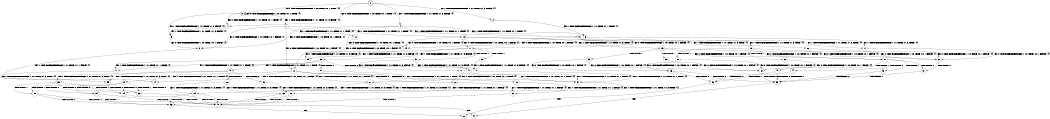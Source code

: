 digraph BCG {
size = "7, 10.5";
center = TRUE;
node [shape = circle];
0 [peripheries = 2];
0 -> 1 [label = "EX !0 !ATOMIC_EXCH_BRANCH (1, +0, TRUE, +0, 1, TRUE) !{}"];
0 -> 2 [label = "EX !1 !ATOMIC_EXCH_BRANCH (1, +1, TRUE, +1, 3, FALSE) !{}"];
0 -> 3 [label = "EX !0 !ATOMIC_EXCH_BRANCH (1, +0, TRUE, +0, 1, TRUE) !{}"];
0 -> 4 [label = "EX !1 !ATOMIC_EXCH_BRANCH (1, +1, TRUE, +1, 3, FALSE) !{}"];
1 -> 5 [label = "EX !1 !ATOMIC_EXCH_BRANCH (1, +1, TRUE, +1, 3, FALSE) !{}"];
2 -> 6 [label = "EX !1 !ATOMIC_EXCH_BRANCH (1, +1, TRUE, +1, 1, TRUE) !{}"];
3 -> 1 [label = "EX !0 !ATOMIC_EXCH_BRANCH (1, +0, TRUE, +0, 1, TRUE) !{}"];
3 -> 5 [label = "EX !1 !ATOMIC_EXCH_BRANCH (1, +1, TRUE, +1, 3, FALSE) !{}"];
3 -> 3 [label = "EX !0 !ATOMIC_EXCH_BRANCH (1, +0, TRUE, +0, 1, TRUE) !{}"];
3 -> 7 [label = "EX !1 !ATOMIC_EXCH_BRANCH (1, +1, TRUE, +1, 3, FALSE) !{}"];
4 -> 6 [label = "EX !1 !ATOMIC_EXCH_BRANCH (1, +1, TRUE, +1, 1, TRUE) !{}"];
4 -> 8 [label = "EX !0 !ATOMIC_EXCH_BRANCH (1, +0, TRUE, +0, 1, FALSE) !{}"];
4 -> 9 [label = "EX !1 !ATOMIC_EXCH_BRANCH (1, +1, TRUE, +1, 1, TRUE) !{}"];
4 -> 10 [label = "EX !0 !ATOMIC_EXCH_BRANCH (1, +0, TRUE, +0, 1, FALSE) !{}"];
5 -> 8 [label = "EX !0 !ATOMIC_EXCH_BRANCH (1, +0, TRUE, +0, 1, FALSE) !{}"];
6 -> 11 [label = "EX !1 !ATOMIC_EXCH_BRANCH (1, +1, TRUE, +1, 3, TRUE) !{}"];
7 -> 8 [label = "EX !0 !ATOMIC_EXCH_BRANCH (1, +0, TRUE, +0, 1, FALSE) !{}"];
7 -> 12 [label = "EX !1 !ATOMIC_EXCH_BRANCH (1, +1, TRUE, +1, 1, TRUE) !{}"];
7 -> 10 [label = "EX !0 !ATOMIC_EXCH_BRANCH (1, +0, TRUE, +0, 1, FALSE) !{}"];
7 -> 13 [label = "EX !1 !ATOMIC_EXCH_BRANCH (1, +1, TRUE, +1, 1, TRUE) !{}"];
8 -> 14 [label = "EX !1 !ATOMIC_EXCH_BRANCH (1, +1, TRUE, +1, 1, FALSE) !{}"];
9 -> 11 [label = "EX !1 !ATOMIC_EXCH_BRANCH (1, +1, TRUE, +1, 3, TRUE) !{}"];
9 -> 15 [label = "EX !0 !ATOMIC_EXCH_BRANCH (1, +0, TRUE, +0, 1, FALSE) !{}"];
9 -> 16 [label = "EX !1 !ATOMIC_EXCH_BRANCH (1, +1, TRUE, +1, 3, TRUE) !{}"];
9 -> 17 [label = "EX !0 !ATOMIC_EXCH_BRANCH (1, +0, TRUE, +0, 1, FALSE) !{}"];
10 -> 14 [label = "EX !1 !ATOMIC_EXCH_BRANCH (1, +1, TRUE, +1, 1, FALSE) !{}"];
10 -> 18 [label = "TERMINATE !0"];
10 -> 19 [label = "EX !1 !ATOMIC_EXCH_BRANCH (1, +1, TRUE, +1, 1, FALSE) !{}"];
10 -> 20 [label = "TERMINATE !0"];
11 -> 21 [label = "EX !0 !ATOMIC_EXCH_BRANCH (1, +0, TRUE, +0, 1, FALSE) !{}"];
12 -> 15 [label = "EX !0 !ATOMIC_EXCH_BRANCH (1, +0, TRUE, +0, 1, FALSE) !{}"];
13 -> 15 [label = "EX !0 !ATOMIC_EXCH_BRANCH (1, +0, TRUE, +0, 1, FALSE) !{}"];
13 -> 22 [label = "EX !1 !ATOMIC_EXCH_BRANCH (1, +1, TRUE, +1, 3, TRUE) !{}"];
13 -> 17 [label = "EX !0 !ATOMIC_EXCH_BRANCH (1, +0, TRUE, +0, 1, FALSE) !{}"];
13 -> 23 [label = "EX !1 !ATOMIC_EXCH_BRANCH (1, +1, TRUE, +1, 3, TRUE) !{}"];
14 -> 24 [label = "TERMINATE !0"];
15 -> 25 [label = "EX !1 !ATOMIC_EXCH_BRANCH (1, +1, TRUE, +1, 3, FALSE) !{}"];
16 -> 21 [label = "EX !0 !ATOMIC_EXCH_BRANCH (1, +0, TRUE, +0, 1, FALSE) !{}"];
16 -> 26 [label = "TERMINATE !1"];
16 -> 27 [label = "EX !0 !ATOMIC_EXCH_BRANCH (1, +0, TRUE, +0, 1, FALSE) !{}"];
16 -> 28 [label = "TERMINATE !1"];
17 -> 25 [label = "EX !1 !ATOMIC_EXCH_BRANCH (1, +1, TRUE, +1, 3, FALSE) !{}"];
17 -> 29 [label = "TERMINATE !0"];
17 -> 30 [label = "EX !1 !ATOMIC_EXCH_BRANCH (1, +1, TRUE, +1, 3, FALSE) !{}"];
17 -> 31 [label = "TERMINATE !0"];
18 -> 32 [label = "EX !1 !ATOMIC_EXCH_BRANCH (1, +1, TRUE, +1, 1, FALSE) !{}"];
19 -> 24 [label = "TERMINATE !0"];
19 -> 33 [label = "TERMINATE !1"];
19 -> 34 [label = "TERMINATE !0"];
19 -> 35 [label = "TERMINATE !1"];
20 -> 32 [label = "EX !1 !ATOMIC_EXCH_BRANCH (1, +1, TRUE, +1, 1, FALSE) !{}"];
20 -> 36 [label = "EX !1 !ATOMIC_EXCH_BRANCH (1, +1, TRUE, +1, 1, FALSE) !{}"];
21 -> 37 [label = "TERMINATE !0"];
22 -> 21 [label = "EX !0 !ATOMIC_EXCH_BRANCH (1, +0, TRUE, +0, 1, FALSE) !{}"];
23 -> 21 [label = "EX !0 !ATOMIC_EXCH_BRANCH (1, +0, TRUE, +0, 1, FALSE) !{}"];
23 -> 38 [label = "TERMINATE !1"];
23 -> 27 [label = "EX !0 !ATOMIC_EXCH_BRANCH (1, +0, TRUE, +0, 1, FALSE) !{}"];
23 -> 39 [label = "TERMINATE !1"];
24 -> 40 [label = "TERMINATE !1"];
25 -> 41 [label = "EX !1 !ATOMIC_EXCH_BRANCH (1, +1, TRUE, +1, 1, TRUE) !{}"];
26 -> 42 [label = "EX !0 !ATOMIC_EXCH_BRANCH (1, +0, TRUE, +0, 1, FALSE) !{}"];
27 -> 37 [label = "TERMINATE !0"];
27 -> 43 [label = "TERMINATE !1"];
27 -> 44 [label = "TERMINATE !0"];
27 -> 45 [label = "TERMINATE !1"];
28 -> 42 [label = "EX !0 !ATOMIC_EXCH_BRANCH (1, +0, TRUE, +0, 1, FALSE) !{}"];
28 -> 46 [label = "EX !0 !ATOMIC_EXCH_BRANCH (1, +0, TRUE, +0, 1, FALSE) !{}"];
29 -> 47 [label = "EX !1 !ATOMIC_EXCH_BRANCH (1, +1, TRUE, +1, 3, FALSE) !{}"];
30 -> 41 [label = "EX !1 !ATOMIC_EXCH_BRANCH (1, +1, TRUE, +1, 1, TRUE) !{}"];
30 -> 48 [label = "TERMINATE !0"];
30 -> 49 [label = "EX !1 !ATOMIC_EXCH_BRANCH (1, +1, TRUE, +1, 1, TRUE) !{}"];
30 -> 50 [label = "TERMINATE !0"];
31 -> 47 [label = "EX !1 !ATOMIC_EXCH_BRANCH (1, +1, TRUE, +1, 3, FALSE) !{}"];
31 -> 51 [label = "EX !1 !ATOMIC_EXCH_BRANCH (1, +1, TRUE, +1, 3, FALSE) !{}"];
32 -> 40 [label = "TERMINATE !1"];
33 -> 40 [label = "TERMINATE !0"];
34 -> 40 [label = "TERMINATE !1"];
34 -> 52 [label = "TERMINATE !1"];
35 -> 40 [label = "TERMINATE !0"];
35 -> 52 [label = "TERMINATE !0"];
36 -> 40 [label = "TERMINATE !1"];
36 -> 52 [label = "TERMINATE !1"];
37 -> 53 [label = "TERMINATE !1"];
38 -> 42 [label = "EX !0 !ATOMIC_EXCH_BRANCH (1, +0, TRUE, +0, 1, FALSE) !{}"];
39 -> 42 [label = "EX !0 !ATOMIC_EXCH_BRANCH (1, +0, TRUE, +0, 1, FALSE) !{}"];
39 -> 46 [label = "EX !0 !ATOMIC_EXCH_BRANCH (1, +0, TRUE, +0, 1, FALSE) !{}"];
40 -> 54 [label = "exit"];
41 -> 55 [label = "EX !1 !ATOMIC_EXCH_BRANCH (1, +1, TRUE, +1, 3, TRUE) !{}"];
42 -> 53 [label = "TERMINATE !0"];
43 -> 53 [label = "TERMINATE !0"];
44 -> 53 [label = "TERMINATE !1"];
44 -> 56 [label = "TERMINATE !1"];
45 -> 53 [label = "TERMINATE !0"];
45 -> 56 [label = "TERMINATE !0"];
46 -> 53 [label = "TERMINATE !0"];
46 -> 56 [label = "TERMINATE !0"];
47 -> 57 [label = "EX !1 !ATOMIC_EXCH_BRANCH (1, +1, TRUE, +1, 1, TRUE) !{}"];
48 -> 57 [label = "EX !1 !ATOMIC_EXCH_BRANCH (1, +1, TRUE, +1, 1, TRUE) !{}"];
49 -> 55 [label = "EX !1 !ATOMIC_EXCH_BRANCH (1, +1, TRUE, +1, 3, TRUE) !{}"];
49 -> 58 [label = "TERMINATE !0"];
49 -> 59 [label = "EX !1 !ATOMIC_EXCH_BRANCH (1, +1, TRUE, +1, 3, TRUE) !{}"];
49 -> 60 [label = "TERMINATE !0"];
50 -> 57 [label = "EX !1 !ATOMIC_EXCH_BRANCH (1, +1, TRUE, +1, 1, TRUE) !{}"];
50 -> 61 [label = "EX !1 !ATOMIC_EXCH_BRANCH (1, +1, TRUE, +1, 1, TRUE) !{}"];
51 -> 57 [label = "EX !1 !ATOMIC_EXCH_BRANCH (1, +1, TRUE, +1, 1, TRUE) !{}"];
51 -> 61 [label = "EX !1 !ATOMIC_EXCH_BRANCH (1, +1, TRUE, +1, 1, TRUE) !{}"];
52 -> 62 [label = "exit"];
53 -> 54 [label = "exit"];
55 -> 24 [label = "TERMINATE !0"];
56 -> 62 [label = "exit"];
57 -> 63 [label = "EX !1 !ATOMIC_EXCH_BRANCH (1, +1, TRUE, +1, 3, TRUE) !{}"];
58 -> 63 [label = "EX !1 !ATOMIC_EXCH_BRANCH (1, +1, TRUE, +1, 3, TRUE) !{}"];
59 -> 24 [label = "TERMINATE !0"];
59 -> 33 [label = "TERMINATE !1"];
59 -> 34 [label = "TERMINATE !0"];
59 -> 35 [label = "TERMINATE !1"];
60 -> 63 [label = "EX !1 !ATOMIC_EXCH_BRANCH (1, +1, TRUE, +1, 3, TRUE) !{}"];
60 -> 64 [label = "EX !1 !ATOMIC_EXCH_BRANCH (1, +1, TRUE, +1, 3, TRUE) !{}"];
61 -> 63 [label = "EX !1 !ATOMIC_EXCH_BRANCH (1, +1, TRUE, +1, 3, TRUE) !{}"];
61 -> 64 [label = "EX !1 !ATOMIC_EXCH_BRANCH (1, +1, TRUE, +1, 3, TRUE) !{}"];
63 -> 40 [label = "TERMINATE !1"];
64 -> 40 [label = "TERMINATE !1"];
64 -> 52 [label = "TERMINATE !1"];
}
